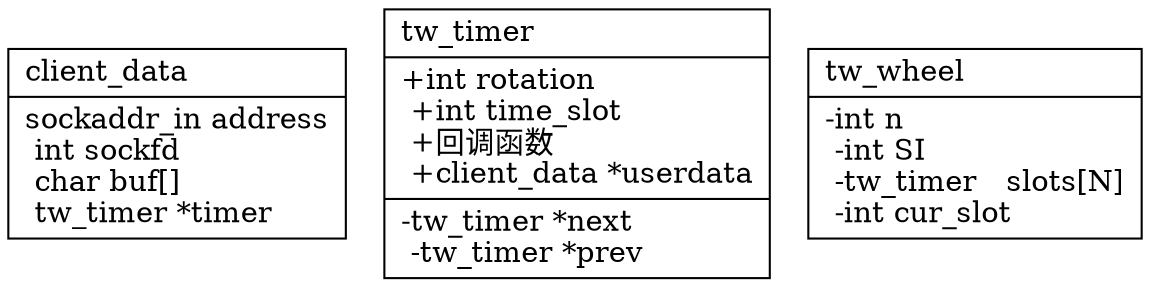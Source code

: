 digraph{
    node [shape = record]
    client_data[label = "{
        client_data\l
        |
        sockaddr_in address\l
        int sockfd\l 
        char buf[]\l
        tw_timer *timer\l
    }
    "]

    tw_timer[label = "{
        tw_timer\l
        |
        +int rotation\l
        +int time_slot\l
        +回调函数\l
        +client_data *userdata\l
        |
        -tw_timer *next\l
        -tw_timer *prev\l
        
    }"]

    tw_wheel[label = "{
        tw_wheel\l
        |
        -int n\l
        -int SI\l
        -tw_timer　slots[N]\l
        -int cur_slot\l
    }

    "]


}
